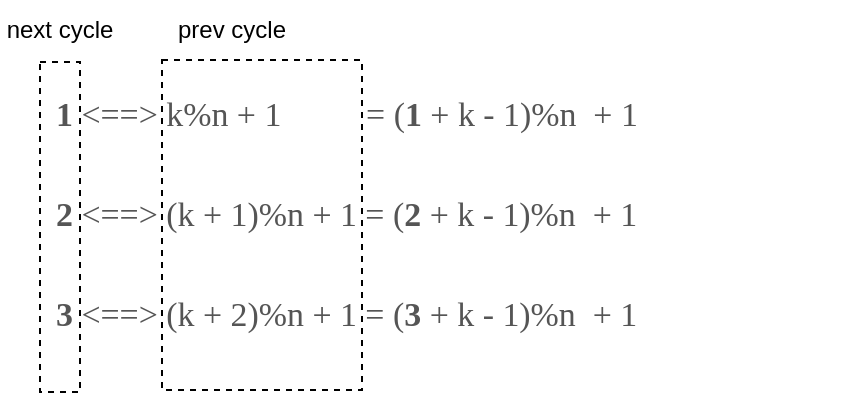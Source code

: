 <mxfile version="20.0.3" type="github">
  <diagram id="hmMpNr_ncaxPukPdexmq" name="Page-1">
    <mxGraphModel dx="1209" dy="652" grid="1" gridSize="10" guides="1" tooltips="1" connect="1" arrows="1" fold="1" page="1" pageScale="1" pageWidth="850" pageHeight="1100" math="0" shadow="0">
      <root>
        <mxCell id="0" />
        <mxCell id="1" parent="0" />
        <mxCell id="F4UPMz5slieaMJmf7I9N-1" value="&lt;font face=&quot;KaTeX_Main, Times New Roman, serif&quot; color=&quot;#555555&quot;&gt;&lt;span style=&quot;font-size: 16.94px; background-color: rgb(255, 255, 255);&quot;&gt;&lt;b&gt;1&lt;/b&gt;&amp;nbsp;&amp;lt;==&amp;gt; k%n + 1&amp;nbsp; &amp;nbsp; &amp;nbsp; &amp;nbsp; &amp;nbsp; = (&lt;b&gt;1 &lt;/b&gt;+ k - 1)%n&amp;nbsp; + 1&lt;br&gt;&lt;br&gt;&lt;/span&gt;&lt;/font&gt;" style="text;whiteSpace=wrap;html=1;" vertex="1" parent="1">
          <mxGeometry x="290" y="260" width="400" height="40" as="geometry" />
        </mxCell>
        <mxCell id="F4UPMz5slieaMJmf7I9N-2" value="&lt;font face=&quot;KaTeX_Main, Times New Roman, serif&quot; color=&quot;#555555&quot;&gt;&lt;span style=&quot;font-size: 16.94px; background-color: rgb(255, 255, 255);&quot;&gt;&lt;b&gt;2&lt;/b&gt;&amp;nbsp;&amp;lt;==&amp;gt; (k + 1)%n + 1 = (&lt;b&gt;2&amp;nbsp;&lt;/b&gt;+ k - 1)%n&amp;nbsp; + 1&lt;br&gt;&lt;br&gt;&lt;/span&gt;&lt;/font&gt;" style="text;whiteSpace=wrap;html=1;" vertex="1" parent="1">
          <mxGeometry x="290" y="310" width="400" height="40" as="geometry" />
        </mxCell>
        <mxCell id="F4UPMz5slieaMJmf7I9N-3" value="&lt;font face=&quot;KaTeX_Main, Times New Roman, serif&quot; color=&quot;#555555&quot;&gt;&lt;span style=&quot;font-size: 16.94px; background-color: rgb(255, 255, 255);&quot;&gt;&lt;b&gt;3&lt;/b&gt;&amp;nbsp;&amp;lt;==&amp;gt; (k + 2)%n + 1 = (&lt;b&gt;3&amp;nbsp;&lt;/b&gt;+ k - 1)%n&amp;nbsp; + 1&lt;br&gt;&lt;br&gt;&lt;/span&gt;&lt;/font&gt;" style="text;whiteSpace=wrap;html=1;" vertex="1" parent="1">
          <mxGeometry x="290" y="360" width="400" height="40" as="geometry" />
        </mxCell>
        <mxCell id="F4UPMz5slieaMJmf7I9N-4" value="next cycle" style="text;html=1;strokeColor=none;fillColor=none;align=center;verticalAlign=middle;whiteSpace=wrap;rounded=0;" vertex="1" parent="1">
          <mxGeometry x="264" y="219" width="60" height="30" as="geometry" />
        </mxCell>
        <mxCell id="F4UPMz5slieaMJmf7I9N-5" value="prev cycle" style="text;html=1;strokeColor=none;fillColor=none;align=center;verticalAlign=middle;whiteSpace=wrap;rounded=0;" vertex="1" parent="1">
          <mxGeometry x="350" y="219" width="60" height="30" as="geometry" />
        </mxCell>
        <mxCell id="F4UPMz5slieaMJmf7I9N-6" value="" style="rounded=0;whiteSpace=wrap;html=1;fillColor=none;dashed=1;" vertex="1" parent="1">
          <mxGeometry x="284" y="250" width="20" height="165" as="geometry" />
        </mxCell>
        <mxCell id="F4UPMz5slieaMJmf7I9N-9" value="" style="rounded=0;whiteSpace=wrap;html=1;fillColor=none;dashed=1;" vertex="1" parent="1">
          <mxGeometry x="345" y="249" width="100" height="165" as="geometry" />
        </mxCell>
      </root>
    </mxGraphModel>
  </diagram>
</mxfile>
